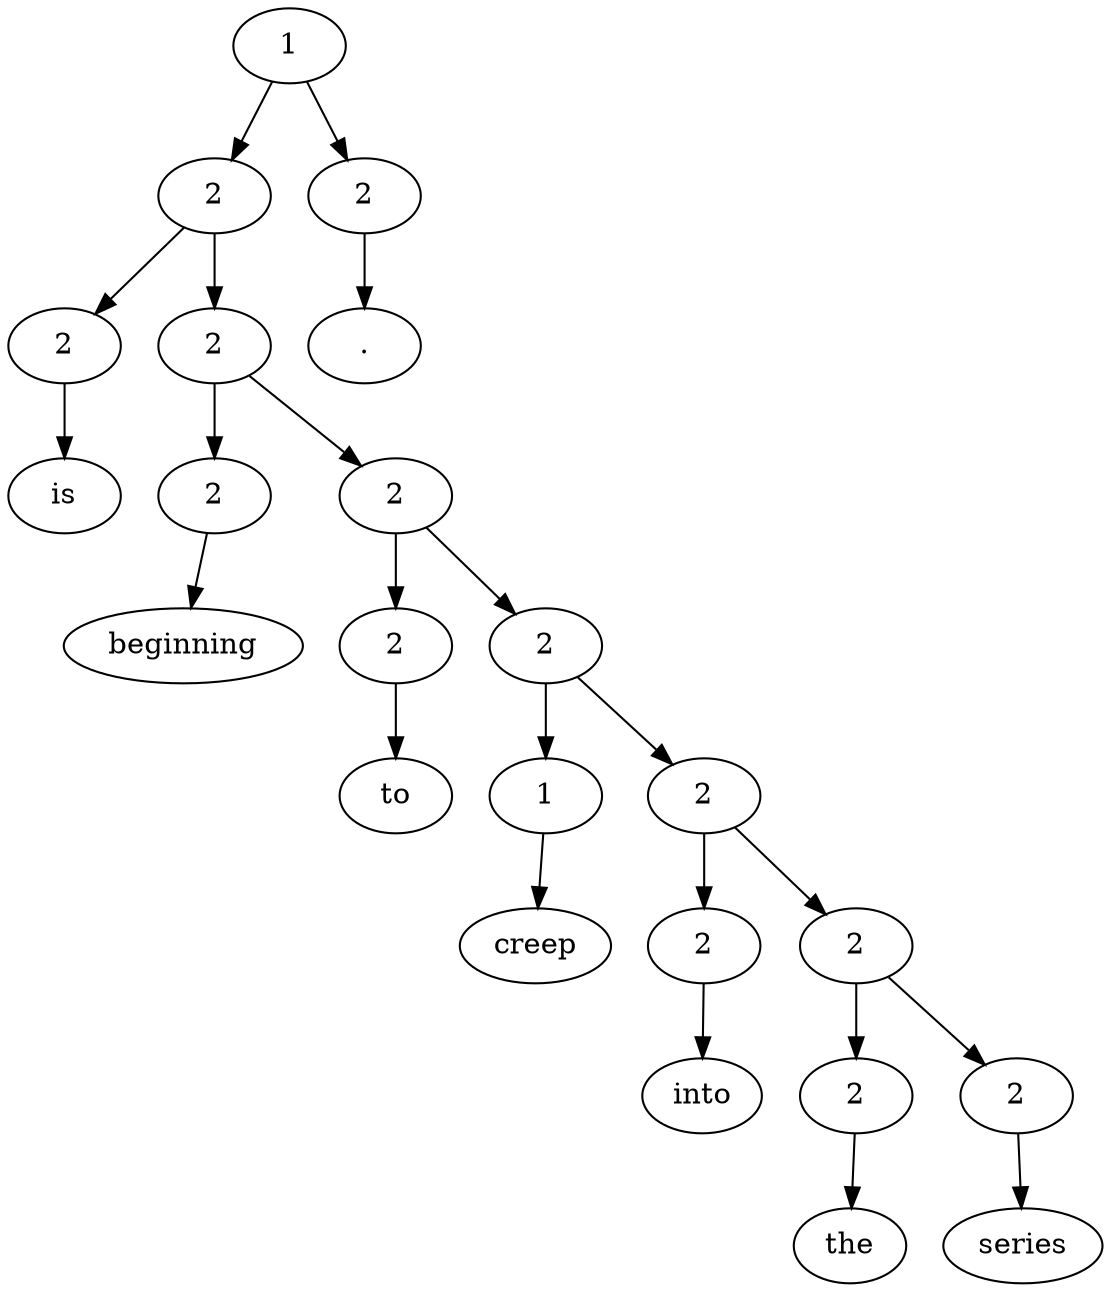 digraph G{Node0 [label="1"]
Node0 -> Node1
Node0 -> Node21
Node1 [label="2"]
Node1 -> Node2
Node1 -> Node4
Node21 [label="2"]
Node21 -> Node22
Node2 [label="2"]
Node2 -> Node3
Node4 [label="2"]
Node4 -> Node5
Node4 -> Node7
Node22 [label="."]
Node3 [label="is"]
Node5 [label="2"]
Node5 -> Node6
Node7 [label="2"]
Node7 -> Node8
Node7 -> Node10
Node6 [label="beginning"]
Node8 [label="2"]
Node8 -> Node9
Node10 [label="2"]
Node10 -> Node11
Node10 -> Node13
Node9 [label="to"]
Node11 [label="1"]
Node11 -> Node12
Node13 [label="2"]
Node13 -> Node14
Node13 -> Node16
Node12 [label="creep"]
Node14 [label="2"]
Node14 -> Node15
Node16 [label="2"]
Node16 -> Node17
Node16 -> Node19
Node15 [label="into"]
Node17 [label="2"]
Node17 -> Node18
Node19 [label="2"]
Node19 -> Node20
Node18 [label="the"]
Node20 [label="series"]
}